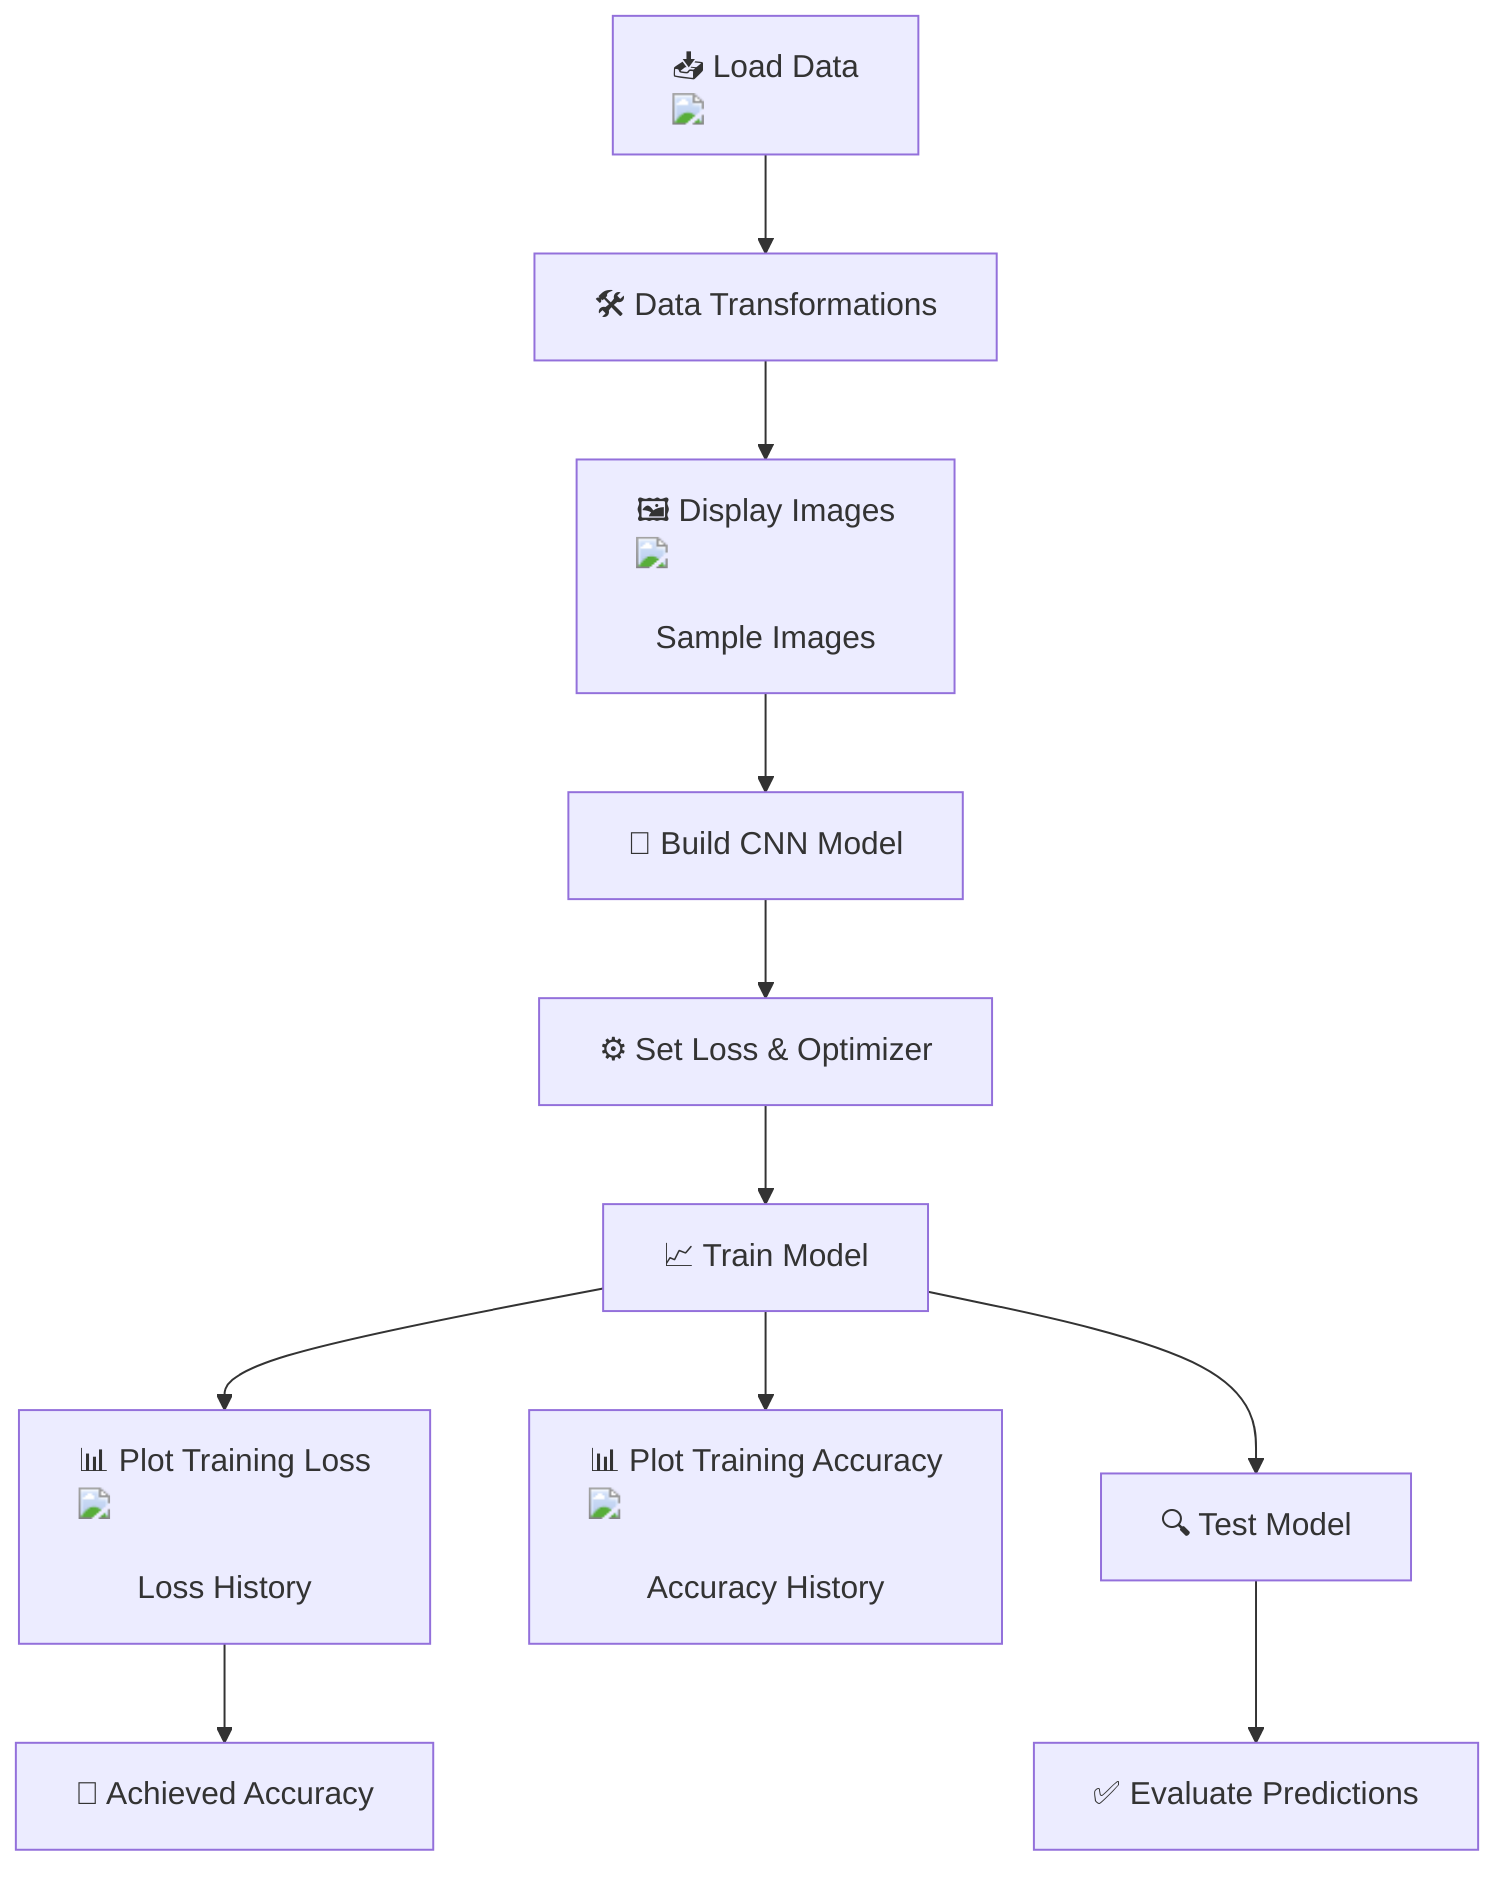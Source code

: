 flowchart TD
    A["📥 Load Data <img src='icons/file.svg' />"] --> B["🛠️ Data Transformations"]
    B --> C["🖼️ Display Images <img src='dummy_plots/barplot_template.svg'/> <br/> Sample Images"]
    C --> D["🧠 Build CNN Model"]
    D --> E["⚙️ Set Loss & Optimizer"]
    E --> F["📈 Train Model"]
    F --> G["📊 Plot Training Loss <img src='dummy_plots/hist_template.svg'/> <br/> Loss History"]
    F --> H["📊 Plot Training Accuracy <img src='dummy_plots/hist_template.svg'/> <br/> Accuracy History"]
    F --> I["🔍 Test Model"]
    I --> J["✅ Evaluate Predictions"]
    G --> K["🌟 Achieved Accuracy"]